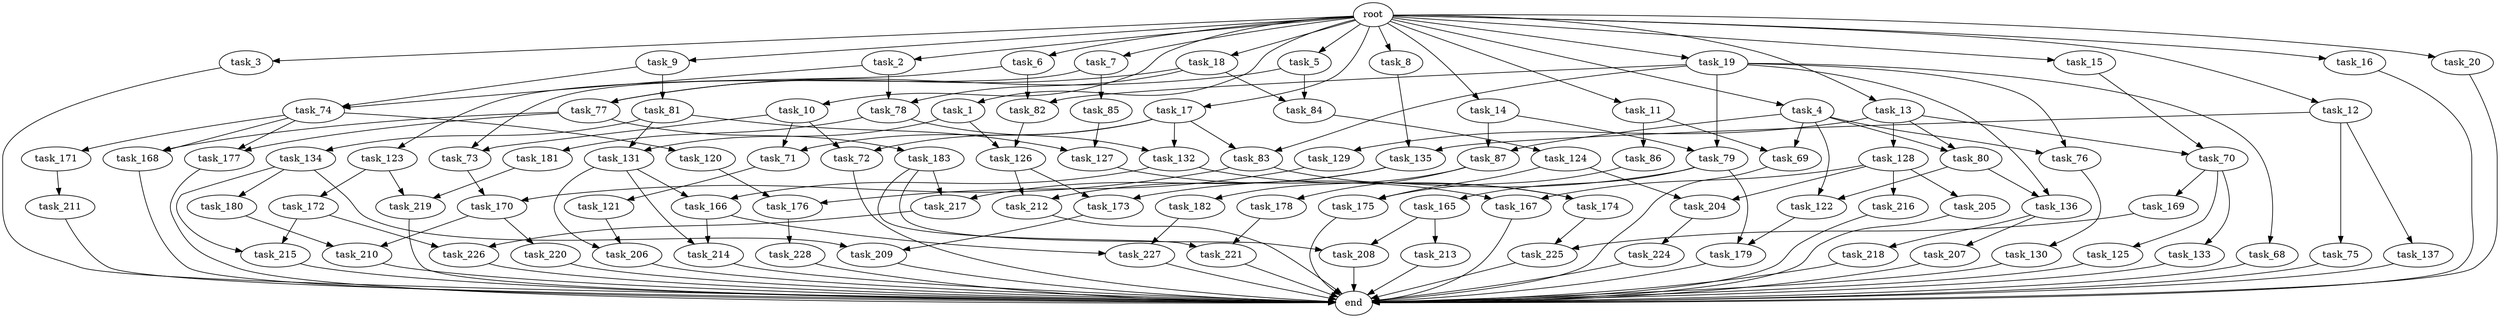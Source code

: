 digraph G {
  root [size="0.000000"];
  task_1 [size="2.048000"];
  task_2 [size="2.048000"];
  task_3 [size="2.048000"];
  task_4 [size="2.048000"];
  task_5 [size="2.048000"];
  task_6 [size="2.048000"];
  task_7 [size="2.048000"];
  task_8 [size="2.048000"];
  task_9 [size="2.048000"];
  task_10 [size="2.048000"];
  task_11 [size="2.048000"];
  task_12 [size="2.048000"];
  task_13 [size="2.048000"];
  task_14 [size="2.048000"];
  task_15 [size="2.048000"];
  task_16 [size="2.048000"];
  task_17 [size="2.048000"];
  task_18 [size="2.048000"];
  task_19 [size="2.048000"];
  task_20 [size="2.048000"];
  task_68 [size="429496729.600000"];
  task_69 [size="687194767.360000"];
  task_70 [size="1683627180.032000"];
  task_71 [size="996432412.672000"];
  task_72 [size="996432412.672000"];
  task_73 [size="1460288880.640000"];
  task_74 [size="2817498546.176000"];
  task_75 [size="1717986918.400000"];
  task_76 [size="1047972020.224000"];
  task_77 [size="1821066133.504000"];
  task_78 [size="3109556322.304000"];
  task_79 [size="498216206.336000"];
  task_80 [size="1460288880.640000"];
  task_81 [size="1099511627.776000"];
  task_82 [size="704374636.544000"];
  task_83 [size="584115552.256000"];
  task_84 [size="1821066133.504000"];
  task_85 [size="618475290.624000"];
  task_86 [size="68719476.736000"];
  task_87 [size="687194767.360000"];
  task_120 [size="841813590.016000"];
  task_121 [size="1717986918.400000"];
  task_122 [size="1047972020.224000"];
  task_123 [size="274877906.944000"];
  task_124 [size="841813590.016000"];
  task_125 [size="1391569403.904000"];
  task_126 [size="2491081031.680000"];
  task_127 [size="687194767.360000"];
  task_128 [size="841813590.016000"];
  task_129 [size="841813590.016000"];
  task_130 [size="841813590.016000"];
  task_131 [size="1460288880.640000"];
  task_132 [size="1872605741.056000"];
  task_133 [size="1391569403.904000"];
  task_134 [size="68719476.736000"];
  task_135 [size="3109556322.304000"];
  task_136 [size="858993459.200000"];
  task_137 [size="1717986918.400000"];
  task_165 [size="429496729.600000"];
  task_166 [size="309237645.312000"];
  task_167 [size="1168231104.512000"];
  task_168 [size="1683627180.032000"];
  task_169 [size="1391569403.904000"];
  task_170 [size="2233382993.920000"];
  task_171 [size="841813590.016000"];
  task_172 [size="1391569403.904000"];
  task_173 [size="1529008357.376000"];
  task_174 [size="1546188226.560000"];
  task_175 [size="2233382993.920000"];
  task_176 [size="1992864825.344000"];
  task_177 [size="1683627180.032000"];
  task_178 [size="1717986918.400000"];
  task_179 [size="858993459.200000"];
  task_180 [size="274877906.944000"];
  task_181 [size="1717986918.400000"];
  task_182 [size="1717986918.400000"];
  task_183 [size="841813590.016000"];
  task_204 [size="1460288880.640000"];
  task_205 [size="68719476.736000"];
  task_206 [size="1872605741.056000"];
  task_207 [size="618475290.624000"];
  task_208 [size="3435973836.800000"];
  task_209 [size="1992864825.344000"];
  task_210 [size="2010044694.528000"];
  task_211 [size="154618822.656000"];
  task_212 [size="2491081031.680000"];
  task_213 [size="1717986918.400000"];
  task_214 [size="773094113.280000"];
  task_215 [size="704374636.544000"];
  task_216 [size="68719476.736000"];
  task_217 [size="3109556322.304000"];
  task_218 [size="618475290.624000"];
  task_219 [size="1460288880.640000"];
  task_220 [size="1391569403.904000"];
  task_221 [size="3435973836.800000"];
  task_224 [size="618475290.624000"];
  task_225 [size="687194767.360000"];
  task_226 [size="704374636.544000"];
  task_227 [size="1047972020.224000"];
  task_228 [size="841813590.016000"];
  end [size="0.000000"];

  root -> task_1 [size="1.000000"];
  root -> task_2 [size="1.000000"];
  root -> task_3 [size="1.000000"];
  root -> task_4 [size="1.000000"];
  root -> task_5 [size="1.000000"];
  root -> task_6 [size="1.000000"];
  root -> task_7 [size="1.000000"];
  root -> task_8 [size="1.000000"];
  root -> task_9 [size="1.000000"];
  root -> task_10 [size="1.000000"];
  root -> task_11 [size="1.000000"];
  root -> task_12 [size="1.000000"];
  root -> task_13 [size="1.000000"];
  root -> task_14 [size="1.000000"];
  root -> task_15 [size="1.000000"];
  root -> task_16 [size="1.000000"];
  root -> task_17 [size="1.000000"];
  root -> task_18 [size="1.000000"];
  root -> task_19 [size="1.000000"];
  root -> task_20 [size="1.000000"];
  task_1 -> task_126 [size="679477248.000000"];
  task_1 -> task_131 [size="679477248.000000"];
  task_2 -> task_74 [size="838860800.000000"];
  task_2 -> task_78 [size="838860800.000000"];
  task_3 -> end [size="1.000000"];
  task_4 -> task_69 [size="301989888.000000"];
  task_4 -> task_76 [size="301989888.000000"];
  task_4 -> task_80 [size="301989888.000000"];
  task_4 -> task_87 [size="301989888.000000"];
  task_4 -> task_122 [size="301989888.000000"];
  task_5 -> task_77 [size="209715200.000000"];
  task_5 -> task_84 [size="209715200.000000"];
  task_6 -> task_82 [size="134217728.000000"];
  task_6 -> task_123 [size="134217728.000000"];
  task_7 -> task_73 [size="301989888.000000"];
  task_7 -> task_85 [size="301989888.000000"];
  task_8 -> task_135 [size="679477248.000000"];
  task_9 -> task_74 [size="536870912.000000"];
  task_9 -> task_81 [size="536870912.000000"];
  task_10 -> task_71 [size="411041792.000000"];
  task_10 -> task_72 [size="411041792.000000"];
  task_10 -> task_73 [size="411041792.000000"];
  task_11 -> task_69 [size="33554432.000000"];
  task_11 -> task_86 [size="33554432.000000"];
  task_12 -> task_75 [size="838860800.000000"];
  task_12 -> task_135 [size="838860800.000000"];
  task_12 -> task_137 [size="838860800.000000"];
  task_13 -> task_70 [size="411041792.000000"];
  task_13 -> task_80 [size="411041792.000000"];
  task_13 -> task_128 [size="411041792.000000"];
  task_13 -> task_129 [size="411041792.000000"];
  task_14 -> task_79 [size="33554432.000000"];
  task_14 -> task_87 [size="33554432.000000"];
  task_15 -> task_70 [size="411041792.000000"];
  task_16 -> end [size="1.000000"];
  task_17 -> task_71 [size="75497472.000000"];
  task_17 -> task_72 [size="75497472.000000"];
  task_17 -> task_83 [size="75497472.000000"];
  task_17 -> task_132 [size="75497472.000000"];
  task_18 -> task_77 [size="679477248.000000"];
  task_18 -> task_78 [size="679477248.000000"];
  task_18 -> task_84 [size="679477248.000000"];
  task_19 -> task_68 [size="209715200.000000"];
  task_19 -> task_76 [size="209715200.000000"];
  task_19 -> task_79 [size="209715200.000000"];
  task_19 -> task_82 [size="209715200.000000"];
  task_19 -> task_83 [size="209715200.000000"];
  task_19 -> task_136 [size="209715200.000000"];
  task_20 -> end [size="1.000000"];
  task_68 -> end [size="1.000000"];
  task_69 -> end [size="1.000000"];
  task_70 -> task_125 [size="679477248.000000"];
  task_70 -> task_133 [size="679477248.000000"];
  task_70 -> task_169 [size="679477248.000000"];
  task_71 -> task_121 [size="838860800.000000"];
  task_72 -> end [size="1.000000"];
  task_73 -> task_170 [size="411041792.000000"];
  task_74 -> task_120 [size="411041792.000000"];
  task_74 -> task_168 [size="411041792.000000"];
  task_74 -> task_171 [size="411041792.000000"];
  task_74 -> task_177 [size="411041792.000000"];
  task_75 -> end [size="1.000000"];
  task_76 -> task_130 [size="411041792.000000"];
  task_77 -> task_168 [size="411041792.000000"];
  task_77 -> task_177 [size="411041792.000000"];
  task_77 -> task_183 [size="411041792.000000"];
  task_78 -> task_132 [size="838860800.000000"];
  task_78 -> task_181 [size="838860800.000000"];
  task_79 -> task_165 [size="209715200.000000"];
  task_79 -> task_173 [size="209715200.000000"];
  task_79 -> task_179 [size="209715200.000000"];
  task_80 -> task_122 [size="209715200.000000"];
  task_80 -> task_136 [size="209715200.000000"];
  task_81 -> task_127 [size="33554432.000000"];
  task_81 -> task_131 [size="33554432.000000"];
  task_81 -> task_134 [size="33554432.000000"];
  task_82 -> task_126 [size="536870912.000000"];
  task_83 -> task_170 [size="679477248.000000"];
  task_83 -> task_174 [size="679477248.000000"];
  task_84 -> task_124 [size="411041792.000000"];
  task_85 -> task_127 [size="301989888.000000"];
  task_86 -> task_175 [size="411041792.000000"];
  task_87 -> task_178 [size="838860800.000000"];
  task_87 -> task_182 [size="838860800.000000"];
  task_120 -> task_176 [size="838860800.000000"];
  task_121 -> task_206 [size="838860800.000000"];
  task_122 -> task_179 [size="209715200.000000"];
  task_123 -> task_172 [size="679477248.000000"];
  task_123 -> task_219 [size="679477248.000000"];
  task_124 -> task_175 [size="679477248.000000"];
  task_124 -> task_204 [size="679477248.000000"];
  task_125 -> end [size="1.000000"];
  task_126 -> task_173 [size="536870912.000000"];
  task_126 -> task_212 [size="536870912.000000"];
  task_127 -> task_167 [size="536870912.000000"];
  task_128 -> task_167 [size="33554432.000000"];
  task_128 -> task_204 [size="33554432.000000"];
  task_128 -> task_205 [size="33554432.000000"];
  task_128 -> task_216 [size="33554432.000000"];
  task_129 -> task_176 [size="134217728.000000"];
  task_130 -> end [size="1.000000"];
  task_131 -> task_166 [size="75497472.000000"];
  task_131 -> task_206 [size="75497472.000000"];
  task_131 -> task_214 [size="75497472.000000"];
  task_132 -> task_166 [size="75497472.000000"];
  task_132 -> task_174 [size="75497472.000000"];
  task_133 -> end [size="1.000000"];
  task_134 -> task_180 [size="134217728.000000"];
  task_134 -> task_209 [size="134217728.000000"];
  task_134 -> task_215 [size="134217728.000000"];
  task_135 -> task_212 [size="679477248.000000"];
  task_135 -> task_217 [size="679477248.000000"];
  task_136 -> task_207 [size="301989888.000000"];
  task_136 -> task_218 [size="301989888.000000"];
  task_137 -> end [size="1.000000"];
  task_165 -> task_208 [size="838860800.000000"];
  task_165 -> task_213 [size="838860800.000000"];
  task_166 -> task_214 [size="301989888.000000"];
  task_166 -> task_227 [size="301989888.000000"];
  task_167 -> end [size="1.000000"];
  task_168 -> end [size="1.000000"];
  task_169 -> task_225 [size="301989888.000000"];
  task_170 -> task_210 [size="679477248.000000"];
  task_170 -> task_220 [size="679477248.000000"];
  task_171 -> task_211 [size="75497472.000000"];
  task_172 -> task_215 [size="209715200.000000"];
  task_172 -> task_226 [size="209715200.000000"];
  task_173 -> task_209 [size="838860800.000000"];
  task_174 -> task_225 [size="33554432.000000"];
  task_175 -> end [size="1.000000"];
  task_176 -> task_228 [size="411041792.000000"];
  task_177 -> end [size="1.000000"];
  task_178 -> task_221 [size="838860800.000000"];
  task_179 -> end [size="1.000000"];
  task_180 -> task_210 [size="301989888.000000"];
  task_181 -> task_219 [size="33554432.000000"];
  task_182 -> task_227 [size="209715200.000000"];
  task_183 -> task_208 [size="838860800.000000"];
  task_183 -> task_217 [size="838860800.000000"];
  task_183 -> task_221 [size="838860800.000000"];
  task_204 -> task_224 [size="301989888.000000"];
  task_205 -> end [size="1.000000"];
  task_206 -> end [size="1.000000"];
  task_207 -> end [size="1.000000"];
  task_208 -> end [size="1.000000"];
  task_209 -> end [size="1.000000"];
  task_210 -> end [size="1.000000"];
  task_211 -> end [size="1.000000"];
  task_212 -> end [size="1.000000"];
  task_213 -> end [size="1.000000"];
  task_214 -> end [size="1.000000"];
  task_215 -> end [size="1.000000"];
  task_216 -> end [size="1.000000"];
  task_217 -> task_226 [size="134217728.000000"];
  task_218 -> end [size="1.000000"];
  task_219 -> end [size="1.000000"];
  task_220 -> end [size="1.000000"];
  task_221 -> end [size="1.000000"];
  task_224 -> end [size="1.000000"];
  task_225 -> end [size="1.000000"];
  task_226 -> end [size="1.000000"];
  task_227 -> end [size="1.000000"];
  task_228 -> end [size="1.000000"];
}
